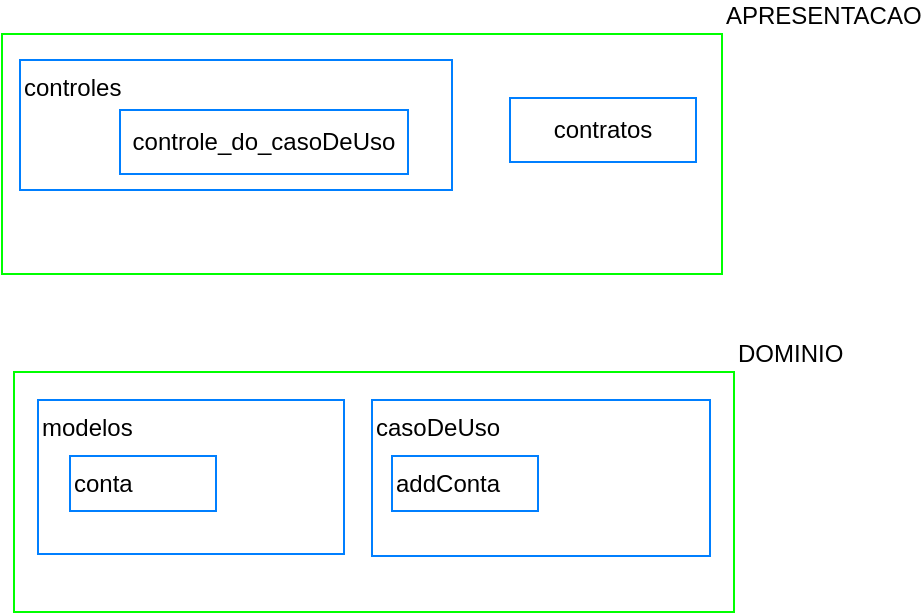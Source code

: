 <mxfile>
    <diagram id="1n4RhiUzNrA5nwGIA8J0" name="User">
        <mxGraphModel dx="479" dy="471" grid="0" gridSize="10" guides="1" tooltips="1" connect="1" arrows="1" fold="1" page="1" pageScale="1" pageWidth="827" pageHeight="1169" math="0" shadow="0">
            <root>
                <mxCell id="0"/>
                <mxCell id="1" parent="0"/>
                <mxCell id="18" value="APRESENTACAO" style="text;html=1;strokeColor=#00FF00;fillColor=none;align=left;verticalAlign=bottom;whiteSpace=wrap;rounded=0;labelPosition=right;verticalLabelPosition=top;" vertex="1" parent="1">
                    <mxGeometry x="280" y="80" width="360" height="120" as="geometry"/>
                </mxCell>
                <mxCell id="19" value="controles" style="text;html=1;strokeColor=#007FFF;fillColor=none;align=left;verticalAlign=top;whiteSpace=wrap;rounded=0;" vertex="1" parent="1">
                    <mxGeometry x="289" y="93" width="216" height="65" as="geometry"/>
                </mxCell>
                <mxCell id="20" value="controle_do_casoDeUso" style="text;html=1;strokeColor=#007FFF;fillColor=none;align=center;verticalAlign=middle;whiteSpace=wrap;rounded=0;" vertex="1" parent="1">
                    <mxGeometry x="339" y="118" width="144" height="32" as="geometry"/>
                </mxCell>
                <mxCell id="21" value="DOMINIO" style="text;html=1;strokeColor=#00FF00;fillColor=none;align=left;verticalAlign=bottom;whiteSpace=wrap;rounded=0;labelPosition=right;verticalLabelPosition=top;" vertex="1" parent="1">
                    <mxGeometry x="286" y="249" width="360" height="120" as="geometry"/>
                </mxCell>
                <mxCell id="22" value="modelos" style="text;html=1;strokeColor=#007FFF;fillColor=none;align=left;verticalAlign=top;whiteSpace=wrap;rounded=0;" vertex="1" parent="1">
                    <mxGeometry x="298" y="263" width="153" height="77" as="geometry"/>
                </mxCell>
                <mxCell id="24" value="casoDeUso" style="text;html=1;strokeColor=#007FFF;fillColor=none;align=left;verticalAlign=top;whiteSpace=wrap;rounded=0;" vertex="1" parent="1">
                    <mxGeometry x="465" y="263" width="169" height="78" as="geometry"/>
                </mxCell>
                <mxCell id="25" value="addConta" style="text;html=1;strokeColor=#007FFF;fillColor=none;align=left;verticalAlign=top;whiteSpace=wrap;rounded=0;" vertex="1" parent="1">
                    <mxGeometry x="475" y="291" width="73" height="27.5" as="geometry"/>
                </mxCell>
                <mxCell id="26" value="conta" style="text;html=1;strokeColor=#007FFF;fillColor=none;align=left;verticalAlign=top;whiteSpace=wrap;rounded=0;" vertex="1" parent="1">
                    <mxGeometry x="314" y="291" width="73" height="27.5" as="geometry"/>
                </mxCell>
                <mxCell id="27" value="contratos" style="text;html=1;strokeColor=#007FFF;fillColor=none;align=center;verticalAlign=middle;whiteSpace=wrap;rounded=0;" vertex="1" parent="1">
                    <mxGeometry x="534" y="112" width="93" height="32" as="geometry"/>
                </mxCell>
            </root>
        </mxGraphModel>
    </diagram>
</mxfile>